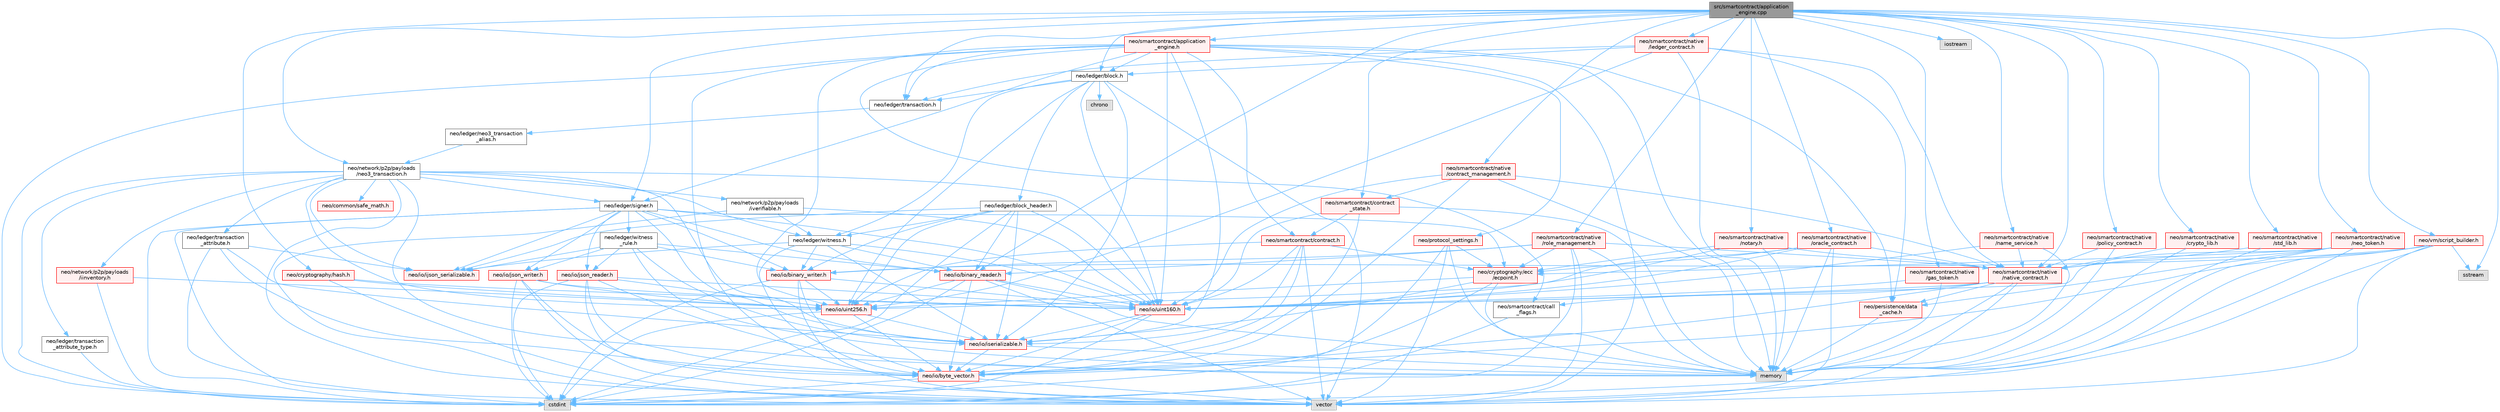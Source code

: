 digraph "src/smartcontract/application_engine.cpp"
{
 // LATEX_PDF_SIZE
  bgcolor="transparent";
  edge [fontname=Helvetica,fontsize=10,labelfontname=Helvetica,labelfontsize=10];
  node [fontname=Helvetica,fontsize=10,shape=box,height=0.2,width=0.4];
  Node1 [id="Node000001",label="src/smartcontract/application\l_engine.cpp",height=0.2,width=0.4,color="gray40", fillcolor="grey60", style="filled", fontcolor="black",tooltip=" "];
  Node1 -> Node2 [id="edge1_Node000001_Node000002",color="steelblue1",style="solid",tooltip=" "];
  Node2 [id="Node000002",label="neo/ledger/block.h",height=0.2,width=0.4,color="grey40", fillcolor="white", style="filled",URL="$ledger_2block_8h.html",tooltip=" "];
  Node2 -> Node3 [id="edge2_Node000002_Node000003",color="steelblue1",style="solid",tooltip=" "];
  Node3 [id="Node000003",label="neo/io/iserializable.h",height=0.2,width=0.4,color="red", fillcolor="#FFF0F0", style="filled",URL="$iserializable_8h.html",tooltip=" "];
  Node3 -> Node10 [id="edge3_Node000003_Node000010",color="steelblue1",style="solid",tooltip=" "];
  Node10 [id="Node000010",label="neo/io/byte_vector.h",height=0.2,width=0.4,color="red", fillcolor="#FFF0F0", style="filled",URL="$io_2byte__vector_8h.html",tooltip=" "];
  Node10 -> Node5 [id="edge4_Node000010_Node000005",color="steelblue1",style="solid",tooltip=" "];
  Node5 [id="Node000005",label="cstdint",height=0.2,width=0.4,color="grey60", fillcolor="#E0E0E0", style="filled",tooltip=" "];
  Node10 -> Node9 [id="edge5_Node000010_Node000009",color="steelblue1",style="solid",tooltip=" "];
  Node9 [id="Node000009",label="vector",height=0.2,width=0.4,color="grey60", fillcolor="#E0E0E0", style="filled",tooltip=" "];
  Node3 -> Node11 [id="edge6_Node000003_Node000011",color="steelblue1",style="solid",tooltip=" "];
  Node11 [id="Node000011",label="memory",height=0.2,width=0.4,color="grey60", fillcolor="#E0E0E0", style="filled",tooltip=" "];
  Node2 -> Node12 [id="edge7_Node000002_Node000012",color="steelblue1",style="solid",tooltip=" "];
  Node12 [id="Node000012",label="neo/io/uint160.h",height=0.2,width=0.4,color="red", fillcolor="#FFF0F0", style="filled",URL="$uint160_8h.html",tooltip=" "];
  Node12 -> Node10 [id="edge8_Node000012_Node000010",color="steelblue1",style="solid",tooltip=" "];
  Node12 -> Node3 [id="edge9_Node000012_Node000003",color="steelblue1",style="solid",tooltip=" "];
  Node12 -> Node5 [id="edge10_Node000012_Node000005",color="steelblue1",style="solid",tooltip=" "];
  Node2 -> Node15 [id="edge11_Node000002_Node000015",color="steelblue1",style="solid",tooltip=" "];
  Node15 [id="Node000015",label="neo/io/uint256.h",height=0.2,width=0.4,color="red", fillcolor="#FFF0F0", style="filled",URL="$uint256_8h.html",tooltip=" "];
  Node15 -> Node10 [id="edge12_Node000015_Node000010",color="steelblue1",style="solid",tooltip=" "];
  Node15 -> Node3 [id="edge13_Node000015_Node000003",color="steelblue1",style="solid",tooltip=" "];
  Node15 -> Node5 [id="edge14_Node000015_Node000005",color="steelblue1",style="solid",tooltip=" "];
  Node2 -> Node17 [id="edge15_Node000002_Node000017",color="steelblue1",style="solid",tooltip=" "];
  Node17 [id="Node000017",label="neo/ledger/block_header.h",height=0.2,width=0.4,color="grey40", fillcolor="white", style="filled",URL="$block__header_8h.html",tooltip=" "];
  Node17 -> Node18 [id="edge16_Node000017_Node000018",color="steelblue1",style="solid",tooltip=" "];
  Node18 [id="Node000018",label="neo/io/binary_reader.h",height=0.2,width=0.4,color="red", fillcolor="#FFF0F0", style="filled",URL="$binary__reader_8h.html",tooltip=" "];
  Node18 -> Node10 [id="edge17_Node000018_Node000010",color="steelblue1",style="solid",tooltip=" "];
  Node18 -> Node12 [id="edge18_Node000018_Node000012",color="steelblue1",style="solid",tooltip=" "];
  Node18 -> Node15 [id="edge19_Node000018_Node000015",color="steelblue1",style="solid",tooltip=" "];
  Node18 -> Node5 [id="edge20_Node000018_Node000005",color="steelblue1",style="solid",tooltip=" "];
  Node18 -> Node11 [id="edge21_Node000018_Node000011",color="steelblue1",style="solid",tooltip=" "];
  Node18 -> Node9 [id="edge22_Node000018_Node000009",color="steelblue1",style="solid",tooltip=" "];
  Node17 -> Node23 [id="edge23_Node000017_Node000023",color="steelblue1",style="solid",tooltip=" "];
  Node23 [id="Node000023",label="neo/io/binary_writer.h",height=0.2,width=0.4,color="red", fillcolor="#FFF0F0", style="filled",URL="$binary__writer_8h.html",tooltip=" "];
  Node23 -> Node10 [id="edge24_Node000023_Node000010",color="steelblue1",style="solid",tooltip=" "];
  Node23 -> Node12 [id="edge25_Node000023_Node000012",color="steelblue1",style="solid",tooltip=" "];
  Node23 -> Node15 [id="edge26_Node000023_Node000015",color="steelblue1",style="solid",tooltip=" "];
  Node23 -> Node5 [id="edge27_Node000023_Node000005",color="steelblue1",style="solid",tooltip=" "];
  Node23 -> Node9 [id="edge28_Node000023_Node000009",color="steelblue1",style="solid",tooltip=" "];
  Node17 -> Node25 [id="edge29_Node000017_Node000025",color="steelblue1",style="solid",tooltip=" "];
  Node25 [id="Node000025",label="neo/io/ijson_serializable.h",height=0.2,width=0.4,color="red", fillcolor="#FFF0F0", style="filled",URL="$ijson__serializable_8h.html",tooltip=" "];
  Node17 -> Node3 [id="edge30_Node000017_Node000003",color="steelblue1",style="solid",tooltip=" "];
  Node17 -> Node12 [id="edge31_Node000017_Node000012",color="steelblue1",style="solid",tooltip=" "];
  Node17 -> Node15 [id="edge32_Node000017_Node000015",color="steelblue1",style="solid",tooltip=" "];
  Node17 -> Node49 [id="edge33_Node000017_Node000049",color="steelblue1",style="solid",tooltip=" "];
  Node49 [id="Node000049",label="neo/ledger/witness.h",height=0.2,width=0.4,color="grey40", fillcolor="white", style="filled",URL="$ledger_2witness_8h.html",tooltip=" "];
  Node49 -> Node18 [id="edge34_Node000049_Node000018",color="steelblue1",style="solid",tooltip=" "];
  Node49 -> Node23 [id="edge35_Node000049_Node000023",color="steelblue1",style="solid",tooltip=" "];
  Node49 -> Node10 [id="edge36_Node000049_Node000010",color="steelblue1",style="solid",tooltip=" "];
  Node49 -> Node25 [id="edge37_Node000049_Node000025",color="steelblue1",style="solid",tooltip=" "];
  Node49 -> Node3 [id="edge38_Node000049_Node000003",color="steelblue1",style="solid",tooltip=" "];
  Node49 -> Node12 [id="edge39_Node000049_Node000012",color="steelblue1",style="solid",tooltip=" "];
  Node17 -> Node5 [id="edge40_Node000017_Node000005",color="steelblue1",style="solid",tooltip=" "];
  Node2 -> Node50 [id="edge41_Node000002_Node000050",color="steelblue1",style="solid",tooltip=" "];
  Node50 [id="Node000050",label="neo/ledger/transaction.h",height=0.2,width=0.4,color="grey40", fillcolor="white", style="filled",URL="$ledger_2transaction_8h.html",tooltip=" "];
  Node50 -> Node51 [id="edge42_Node000050_Node000051",color="steelblue1",style="solid",tooltip=" "];
  Node51 [id="Node000051",label="neo/ledger/neo3_transaction\l_alias.h",height=0.2,width=0.4,color="grey40", fillcolor="white", style="filled",URL="$neo3__transaction__alias_8h.html",tooltip=" "];
  Node51 -> Node52 [id="edge43_Node000051_Node000052",color="steelblue1",style="solid",tooltip=" "];
  Node52 [id="Node000052",label="neo/network/p2p/payloads\l/neo3_transaction.h",height=0.2,width=0.4,color="grey40", fillcolor="white", style="filled",URL="$neo3__transaction_8h.html",tooltip=" "];
  Node52 -> Node53 [id="edge44_Node000052_Node000053",color="steelblue1",style="solid",tooltip=" "];
  Node53 [id="Node000053",label="neo/common/safe_math.h",height=0.2,width=0.4,color="red", fillcolor="#FFF0F0", style="filled",URL="$safe__math_8h.html",tooltip=" "];
  Node52 -> Node25 [id="edge45_Node000052_Node000025",color="steelblue1",style="solid",tooltip=" "];
  Node52 -> Node3 [id="edge46_Node000052_Node000003",color="steelblue1",style="solid",tooltip=" "];
  Node52 -> Node12 [id="edge47_Node000052_Node000012",color="steelblue1",style="solid",tooltip=" "];
  Node52 -> Node15 [id="edge48_Node000052_Node000015",color="steelblue1",style="solid",tooltip=" "];
  Node52 -> Node54 [id="edge49_Node000052_Node000054",color="steelblue1",style="solid",tooltip=" "];
  Node54 [id="Node000054",label="neo/ledger/signer.h",height=0.2,width=0.4,color="grey40", fillcolor="white", style="filled",URL="$signer_8h.html",tooltip=" "];
  Node54 -> Node55 [id="edge50_Node000054_Node000055",color="steelblue1",style="solid",tooltip=" "];
  Node55 [id="Node000055",label="neo/cryptography/ecc\l/ecpoint.h",height=0.2,width=0.4,color="red", fillcolor="#FFF0F0", style="filled",URL="$ecpoint_8h.html",tooltip=" "];
  Node55 -> Node10 [id="edge51_Node000055_Node000010",color="steelblue1",style="solid",tooltip=" "];
  Node55 -> Node3 [id="edge52_Node000055_Node000003",color="steelblue1",style="solid",tooltip=" "];
  Node55 -> Node15 [id="edge53_Node000055_Node000015",color="steelblue1",style="solid",tooltip=" "];
  Node55 -> Node11 [id="edge54_Node000055_Node000011",color="steelblue1",style="solid",tooltip=" "];
  Node54 -> Node18 [id="edge55_Node000054_Node000018",color="steelblue1",style="solid",tooltip=" "];
  Node54 -> Node23 [id="edge56_Node000054_Node000023",color="steelblue1",style="solid",tooltip=" "];
  Node54 -> Node25 [id="edge57_Node000054_Node000025",color="steelblue1",style="solid",tooltip=" "];
  Node54 -> Node3 [id="edge58_Node000054_Node000003",color="steelblue1",style="solid",tooltip=" "];
  Node54 -> Node56 [id="edge59_Node000054_Node000056",color="steelblue1",style="solid",tooltip=" "];
  Node56 [id="Node000056",label="neo/io/json_reader.h",height=0.2,width=0.4,color="red", fillcolor="#FFF0F0", style="filled",URL="$json__reader_8h.html",tooltip=" "];
  Node56 -> Node10 [id="edge60_Node000056_Node000010",color="steelblue1",style="solid",tooltip=" "];
  Node56 -> Node12 [id="edge61_Node000056_Node000012",color="steelblue1",style="solid",tooltip=" "];
  Node56 -> Node15 [id="edge62_Node000056_Node000015",color="steelblue1",style="solid",tooltip=" "];
  Node56 -> Node5 [id="edge63_Node000056_Node000005",color="steelblue1",style="solid",tooltip=" "];
  Node56 -> Node11 [id="edge64_Node000056_Node000011",color="steelblue1",style="solid",tooltip=" "];
  Node56 -> Node9 [id="edge65_Node000056_Node000009",color="steelblue1",style="solid",tooltip=" "];
  Node54 -> Node58 [id="edge66_Node000054_Node000058",color="steelblue1",style="solid",tooltip=" "];
  Node58 [id="Node000058",label="neo/io/json_writer.h",height=0.2,width=0.4,color="red", fillcolor="#FFF0F0", style="filled",URL="$json__writer_8h.html",tooltip=" "];
  Node58 -> Node10 [id="edge67_Node000058_Node000010",color="steelblue1",style="solid",tooltip=" "];
  Node58 -> Node12 [id="edge68_Node000058_Node000012",color="steelblue1",style="solid",tooltip=" "];
  Node58 -> Node15 [id="edge69_Node000058_Node000015",color="steelblue1",style="solid",tooltip=" "];
  Node58 -> Node5 [id="edge70_Node000058_Node000005",color="steelblue1",style="solid",tooltip=" "];
  Node58 -> Node9 [id="edge71_Node000058_Node000009",color="steelblue1",style="solid",tooltip=" "];
  Node54 -> Node12 [id="edge72_Node000054_Node000012",color="steelblue1",style="solid",tooltip=" "];
  Node54 -> Node59 [id="edge73_Node000054_Node000059",color="steelblue1",style="solid",tooltip=" "];
  Node59 [id="Node000059",label="neo/ledger/witness\l_rule.h",height=0.2,width=0.4,color="grey40", fillcolor="white", style="filled",URL="$witness__rule_8h.html",tooltip=" "];
  Node59 -> Node18 [id="edge74_Node000059_Node000018",color="steelblue1",style="solid",tooltip=" "];
  Node59 -> Node23 [id="edge75_Node000059_Node000023",color="steelblue1",style="solid",tooltip=" "];
  Node59 -> Node25 [id="edge76_Node000059_Node000025",color="steelblue1",style="solid",tooltip=" "];
  Node59 -> Node3 [id="edge77_Node000059_Node000003",color="steelblue1",style="solid",tooltip=" "];
  Node59 -> Node56 [id="edge78_Node000059_Node000056",color="steelblue1",style="solid",tooltip=" "];
  Node59 -> Node58 [id="edge79_Node000059_Node000058",color="steelblue1",style="solid",tooltip=" "];
  Node59 -> Node11 [id="edge80_Node000059_Node000011",color="steelblue1",style="solid",tooltip=" "];
  Node54 -> Node5 [id="edge81_Node000054_Node000005",color="steelblue1",style="solid",tooltip=" "];
  Node54 -> Node9 [id="edge82_Node000054_Node000009",color="steelblue1",style="solid",tooltip=" "];
  Node52 -> Node60 [id="edge83_Node000052_Node000060",color="steelblue1",style="solid",tooltip=" "];
  Node60 [id="Node000060",label="neo/ledger/transaction\l_attribute.h",height=0.2,width=0.4,color="grey40", fillcolor="white", style="filled",URL="$transaction__attribute_8h.html",tooltip=" "];
  Node60 -> Node10 [id="edge84_Node000060_Node000010",color="steelblue1",style="solid",tooltip=" "];
  Node60 -> Node25 [id="edge85_Node000060_Node000025",color="steelblue1",style="solid",tooltip=" "];
  Node60 -> Node3 [id="edge86_Node000060_Node000003",color="steelblue1",style="solid",tooltip=" "];
  Node60 -> Node5 [id="edge87_Node000060_Node000005",color="steelblue1",style="solid",tooltip=" "];
  Node52 -> Node61 [id="edge88_Node000052_Node000061",color="steelblue1",style="solid",tooltip=" "];
  Node61 [id="Node000061",label="neo/ledger/transaction\l_attribute_type.h",height=0.2,width=0.4,color="grey40", fillcolor="white", style="filled",URL="$transaction__attribute__type_8h.html",tooltip=" "];
  Node61 -> Node5 [id="edge89_Node000061_Node000005",color="steelblue1",style="solid",tooltip=" "];
  Node52 -> Node49 [id="edge90_Node000052_Node000049",color="steelblue1",style="solid",tooltip=" "];
  Node52 -> Node62 [id="edge91_Node000052_Node000062",color="steelblue1",style="solid",tooltip=" "];
  Node62 [id="Node000062",label="neo/network/p2p/payloads\l/iinventory.h",height=0.2,width=0.4,color="red", fillcolor="#FFF0F0", style="filled",URL="$payloads_2iinventory_8h.html",tooltip=" "];
  Node62 -> Node15 [id="edge92_Node000062_Node000015",color="steelblue1",style="solid",tooltip=" "];
  Node62 -> Node5 [id="edge93_Node000062_Node000005",color="steelblue1",style="solid",tooltip=" "];
  Node52 -> Node64 [id="edge94_Node000052_Node000064",color="steelblue1",style="solid",tooltip=" "];
  Node64 [id="Node000064",label="neo/network/p2p/payloads\l/iverifiable.h",height=0.2,width=0.4,color="grey40", fillcolor="white", style="filled",URL="$iverifiable_8h.html",tooltip=" "];
  Node64 -> Node12 [id="edge95_Node000064_Node000012",color="steelblue1",style="solid",tooltip=" "];
  Node64 -> Node49 [id="edge96_Node000064_Node000049",color="steelblue1",style="solid",tooltip=" "];
  Node64 -> Node9 [id="edge97_Node000064_Node000009",color="steelblue1",style="solid",tooltip=" "];
  Node52 -> Node5 [id="edge98_Node000052_Node000005",color="steelblue1",style="solid",tooltip=" "];
  Node52 -> Node11 [id="edge99_Node000052_Node000011",color="steelblue1",style="solid",tooltip=" "];
  Node52 -> Node9 [id="edge100_Node000052_Node000009",color="steelblue1",style="solid",tooltip=" "];
  Node2 -> Node49 [id="edge101_Node000002_Node000049",color="steelblue1",style="solid",tooltip=" "];
  Node2 -> Node65 [id="edge102_Node000002_Node000065",color="steelblue1",style="solid",tooltip=" "];
  Node65 [id="Node000065",label="chrono",height=0.2,width=0.4,color="grey60", fillcolor="#E0E0E0", style="filled",tooltip=" "];
  Node2 -> Node9 [id="edge103_Node000002_Node000009",color="steelblue1",style="solid",tooltip=" "];
  Node1 -> Node54 [id="edge104_Node000001_Node000054",color="steelblue1",style="solid",tooltip=" "];
  Node1 -> Node50 [id="edge105_Node000001_Node000050",color="steelblue1",style="solid",tooltip=" "];
  Node1 -> Node52 [id="edge106_Node000001_Node000052",color="steelblue1",style="solid",tooltip=" "];
  Node1 -> Node66 [id="edge107_Node000001_Node000066",color="steelblue1",style="solid",tooltip=" "];
  Node66 [id="Node000066",label="neo/smartcontract/application\l_engine.h",height=0.2,width=0.4,color="red", fillcolor="#FFF0F0", style="filled",URL="$application__engine_8h.html",tooltip=" "];
  Node66 -> Node10 [id="edge108_Node000066_Node000010",color="steelblue1",style="solid",tooltip=" "];
  Node66 -> Node3 [id="edge109_Node000066_Node000003",color="steelblue1",style="solid",tooltip=" "];
  Node66 -> Node12 [id="edge110_Node000066_Node000012",color="steelblue1",style="solid",tooltip=" "];
  Node66 -> Node15 [id="edge111_Node000066_Node000015",color="steelblue1",style="solid",tooltip=" "];
  Node66 -> Node2 [id="edge112_Node000066_Node000002",color="steelblue1",style="solid",tooltip=" "];
  Node66 -> Node54 [id="edge113_Node000066_Node000054",color="steelblue1",style="solid",tooltip=" "];
  Node66 -> Node50 [id="edge114_Node000066_Node000050",color="steelblue1",style="solid",tooltip=" "];
  Node66 -> Node67 [id="edge115_Node000066_Node000067",color="steelblue1",style="solid",tooltip=" "];
  Node67 [id="Node000067",label="neo/persistence/data\l_cache.h",height=0.2,width=0.4,color="red", fillcolor="#FFF0F0", style="filled",URL="$data__cache_8h.html",tooltip=" "];
  Node67 -> Node11 [id="edge116_Node000067_Node000011",color="steelblue1",style="solid",tooltip=" "];
  Node66 -> Node79 [id="edge117_Node000066_Node000079",color="steelblue1",style="solid",tooltip=" "];
  Node79 [id="Node000079",label="neo/protocol_settings.h",height=0.2,width=0.4,color="red", fillcolor="#FFF0F0", style="filled",URL="$protocol__settings_8h.html",tooltip=" "];
  Node79 -> Node55 [id="edge118_Node000079_Node000055",color="steelblue1",style="solid",tooltip=" "];
  Node79 -> Node5 [id="edge119_Node000079_Node000005",color="steelblue1",style="solid",tooltip=" "];
  Node79 -> Node11 [id="edge120_Node000079_Node000011",color="steelblue1",style="solid",tooltip=" "];
  Node79 -> Node9 [id="edge121_Node000079_Node000009",color="steelblue1",style="solid",tooltip=" "];
  Node66 -> Node81 [id="edge122_Node000066_Node000081",color="steelblue1",style="solid",tooltip=" "];
  Node81 [id="Node000081",label="neo/smartcontract/call\l_flags.h",height=0.2,width=0.4,color="grey40", fillcolor="white", style="filled",URL="$call__flags_8h.html",tooltip=" "];
  Node81 -> Node5 [id="edge123_Node000081_Node000005",color="steelblue1",style="solid",tooltip=" "];
  Node66 -> Node82 [id="edge124_Node000066_Node000082",color="steelblue1",style="solid",tooltip=" "];
  Node82 [id="Node000082",label="neo/smartcontract/contract.h",height=0.2,width=0.4,color="red", fillcolor="#FFF0F0", style="filled",URL="$contract_8h.html",tooltip=" "];
  Node82 -> Node55 [id="edge125_Node000082_Node000055",color="steelblue1",style="solid",tooltip=" "];
  Node82 -> Node10 [id="edge126_Node000082_Node000010",color="steelblue1",style="solid",tooltip=" "];
  Node82 -> Node3 [id="edge127_Node000082_Node000003",color="steelblue1",style="solid",tooltip=" "];
  Node82 -> Node12 [id="edge128_Node000082_Node000012",color="steelblue1",style="solid",tooltip=" "];
  Node82 -> Node15 [id="edge129_Node000082_Node000015",color="steelblue1",style="solid",tooltip=" "];
  Node82 -> Node9 [id="edge130_Node000082_Node000009",color="steelblue1",style="solid",tooltip=" "];
  Node66 -> Node5 [id="edge131_Node000066_Node000005",color="steelblue1",style="solid",tooltip=" "];
  Node66 -> Node11 [id="edge132_Node000066_Node000011",color="steelblue1",style="solid",tooltip=" "];
  Node66 -> Node9 [id="edge133_Node000066_Node000009",color="steelblue1",style="solid",tooltip=" "];
  Node1 -> Node100 [id="edge134_Node000001_Node000100",color="steelblue1",style="solid",tooltip=" "];
  Node100 [id="Node000100",label="neo/smartcontract/native\l/contract_management.h",height=0.2,width=0.4,color="red", fillcolor="#FFF0F0", style="filled",URL="$contract__management_8h.html",tooltip=" "];
  Node100 -> Node10 [id="edge135_Node000100_Node000010",color="steelblue1",style="solid",tooltip=" "];
  Node100 -> Node12 [id="edge136_Node000100_Node000012",color="steelblue1",style="solid",tooltip=" "];
  Node100 -> Node101 [id="edge137_Node000100_Node000101",color="steelblue1",style="solid",tooltip=" "];
  Node101 [id="Node000101",label="neo/smartcontract/contract\l_state.h",height=0.2,width=0.4,color="red", fillcolor="#FFF0F0", style="filled",URL="$contract__state_8h.html",tooltip=" "];
  Node101 -> Node10 [id="edge138_Node000101_Node000010",color="steelblue1",style="solid",tooltip=" "];
  Node101 -> Node12 [id="edge139_Node000101_Node000012",color="steelblue1",style="solid",tooltip=" "];
  Node101 -> Node11 [id="edge140_Node000101_Node000011",color="steelblue1",style="solid",tooltip=" "];
  Node101 -> Node82 [id="edge141_Node000101_Node000082",color="steelblue1",style="solid",tooltip=" "];
  Node100 -> Node104 [id="edge142_Node000100_Node000104",color="steelblue1",style="solid",tooltip=" "];
  Node104 [id="Node000104",label="neo/smartcontract/native\l/native_contract.h",height=0.2,width=0.4,color="red", fillcolor="#FFF0F0", style="filled",URL="$native_2native__contract_8h.html",tooltip=" "];
  Node104 -> Node10 [id="edge143_Node000104_Node000010",color="steelblue1",style="solid",tooltip=" "];
  Node104 -> Node12 [id="edge144_Node000104_Node000012",color="steelblue1",style="solid",tooltip=" "];
  Node104 -> Node67 [id="edge145_Node000104_Node000067",color="steelblue1",style="solid",tooltip=" "];
  Node104 -> Node81 [id="edge146_Node000104_Node000081",color="steelblue1",style="solid",tooltip=" "];
  Node104 -> Node11 [id="edge147_Node000104_Node000011",color="steelblue1",style="solid",tooltip=" "];
  Node104 -> Node9 [id="edge148_Node000104_Node000009",color="steelblue1",style="solid",tooltip=" "];
  Node100 -> Node11 [id="edge149_Node000100_Node000011",color="steelblue1",style="solid",tooltip=" "];
  Node1 -> Node105 [id="edge150_Node000001_Node000105",color="steelblue1",style="solid",tooltip=" "];
  Node105 [id="Node000105",label="neo/smartcontract/native\l/gas_token.h",height=0.2,width=0.4,color="red", fillcolor="#FFF0F0", style="filled",URL="$gas__token_8h.html",tooltip=" "];
  Node105 -> Node12 [id="edge151_Node000105_Node000012",color="steelblue1",style="solid",tooltip=" "];
  Node105 -> Node11 [id="edge152_Node000105_Node000011",color="steelblue1",style="solid",tooltip=" "];
  Node1 -> Node107 [id="edge153_Node000001_Node000107",color="steelblue1",style="solid",tooltip=" "];
  Node107 [id="Node000107",label="neo/smartcontract/native\l/ledger_contract.h",height=0.2,width=0.4,color="red", fillcolor="#FFF0F0", style="filled",URL="$ledger__contract_8h.html",tooltip=" "];
  Node107 -> Node15 [id="edge154_Node000107_Node000015",color="steelblue1",style="solid",tooltip=" "];
  Node107 -> Node2 [id="edge155_Node000107_Node000002",color="steelblue1",style="solid",tooltip=" "];
  Node107 -> Node50 [id="edge156_Node000107_Node000050",color="steelblue1",style="solid",tooltip=" "];
  Node107 -> Node67 [id="edge157_Node000107_Node000067",color="steelblue1",style="solid",tooltip=" "];
  Node107 -> Node104 [id="edge158_Node000107_Node000104",color="steelblue1",style="solid",tooltip=" "];
  Node107 -> Node11 [id="edge159_Node000107_Node000011",color="steelblue1",style="solid",tooltip=" "];
  Node1 -> Node104 [id="edge160_Node000001_Node000104",color="steelblue1",style="solid",tooltip=" "];
  Node1 -> Node109 [id="edge161_Node000001_Node000109",color="steelblue1",style="solid",tooltip=" "];
  Node109 [id="Node000109",label="neo/smartcontract/native\l/neo_token.h",height=0.2,width=0.4,color="red", fillcolor="#FFF0F0", style="filled",URL="$neo__token_8h.html",tooltip=" "];
  Node109 -> Node55 [id="edge162_Node000109_Node000055",color="steelblue1",style="solid",tooltip=" "];
  Node109 -> Node12 [id="edge163_Node000109_Node000012",color="steelblue1",style="solid",tooltip=" "];
  Node109 -> Node67 [id="edge164_Node000109_Node000067",color="steelblue1",style="solid",tooltip=" "];
  Node109 -> Node104 [id="edge165_Node000109_Node000104",color="steelblue1",style="solid",tooltip=" "];
  Node109 -> Node11 [id="edge166_Node000109_Node000011",color="steelblue1",style="solid",tooltip=" "];
  Node109 -> Node9 [id="edge167_Node000109_Node000009",color="steelblue1",style="solid",tooltip=" "];
  Node1 -> Node110 [id="edge168_Node000001_Node000110",color="steelblue1",style="solid",tooltip=" "];
  Node110 [id="Node000110",label="neo/smartcontract/native\l/policy_contract.h",height=0.2,width=0.4,color="red", fillcolor="#FFF0F0", style="filled",URL="$policy__contract_8h.html",tooltip=" "];
  Node110 -> Node104 [id="edge169_Node000110_Node000104",color="steelblue1",style="solid",tooltip=" "];
  Node110 -> Node11 [id="edge170_Node000110_Node000011",color="steelblue1",style="solid",tooltip=" "];
  Node1 -> Node111 [id="edge171_Node000001_Node000111",color="steelblue1",style="solid",tooltip=" "];
  Node111 [id="Node000111",label="neo/smartcontract/native\l/role_management.h",height=0.2,width=0.4,color="red", fillcolor="#FFF0F0", style="filled",URL="$role__management_8h.html",tooltip=" "];
  Node111 -> Node55 [id="edge172_Node000111_Node000055",color="steelblue1",style="solid",tooltip=" "];
  Node111 -> Node18 [id="edge173_Node000111_Node000018",color="steelblue1",style="solid",tooltip=" "];
  Node111 -> Node23 [id="edge174_Node000111_Node000023",color="steelblue1",style="solid",tooltip=" "];
  Node111 -> Node104 [id="edge175_Node000111_Node000104",color="steelblue1",style="solid",tooltip=" "];
  Node111 -> Node5 [id="edge176_Node000111_Node000005",color="steelblue1",style="solid",tooltip=" "];
  Node111 -> Node11 [id="edge177_Node000111_Node000011",color="steelblue1",style="solid",tooltip=" "];
  Node111 -> Node9 [id="edge178_Node000111_Node000009",color="steelblue1",style="solid",tooltip=" "];
  Node1 -> Node112 [id="edge179_Node000001_Node000112",color="steelblue1",style="solid",tooltip=" "];
  Node112 [id="Node000112",label="iostream",height=0.2,width=0.4,color="grey60", fillcolor="#E0E0E0", style="filled",tooltip=" "];
  Node1 -> Node113 [id="edge180_Node000001_Node000113",color="steelblue1",style="solid",tooltip=" "];
  Node113 [id="Node000113",label="neo/cryptography/hash.h",height=0.2,width=0.4,color="red", fillcolor="#FFF0F0", style="filled",URL="$hash_8h.html",tooltip=" "];
  Node113 -> Node12 [id="edge181_Node000113_Node000012",color="steelblue1",style="solid",tooltip=" "];
  Node113 -> Node15 [id="edge182_Node000113_Node000015",color="steelblue1",style="solid",tooltip=" "];
  Node113 -> Node9 [id="edge183_Node000113_Node000009",color="steelblue1",style="solid",tooltip=" "];
  Node1 -> Node18 [id="edge184_Node000001_Node000018",color="steelblue1",style="solid",tooltip=" "];
  Node1 -> Node101 [id="edge185_Node000001_Node000101",color="steelblue1",style="solid",tooltip=" "];
  Node1 -> Node114 [id="edge186_Node000001_Node000114",color="steelblue1",style="solid",tooltip=" "];
  Node114 [id="Node000114",label="neo/smartcontract/native\l/crypto_lib.h",height=0.2,width=0.4,color="red", fillcolor="#FFF0F0", style="filled",URL="$crypto__lib_8h.html",tooltip=" "];
  Node114 -> Node104 [id="edge187_Node000114_Node000104",color="steelblue1",style="solid",tooltip=" "];
  Node114 -> Node11 [id="edge188_Node000114_Node000011",color="steelblue1",style="solid",tooltip=" "];
  Node1 -> Node115 [id="edge189_Node000001_Node000115",color="steelblue1",style="solid",tooltip=" "];
  Node115 [id="Node000115",label="neo/smartcontract/native\l/name_service.h",height=0.2,width=0.4,color="red", fillcolor="#FFF0F0", style="filled",URL="$name__service_8h.html",tooltip=" "];
  Node115 -> Node12 [id="edge190_Node000115_Node000012",color="steelblue1",style="solid",tooltip=" "];
  Node115 -> Node104 [id="edge191_Node000115_Node000104",color="steelblue1",style="solid",tooltip=" "];
  Node115 -> Node11 [id="edge192_Node000115_Node000011",color="steelblue1",style="solid",tooltip=" "];
  Node1 -> Node116 [id="edge193_Node000001_Node000116",color="steelblue1",style="solid",tooltip=" "];
  Node116 [id="Node000116",label="neo/smartcontract/native\l/notary.h",height=0.2,width=0.4,color="red", fillcolor="#FFF0F0", style="filled",URL="$notary_8h.html",tooltip=" "];
  Node116 -> Node55 [id="edge194_Node000116_Node000055",color="steelblue1",style="solid",tooltip=" "];
  Node116 -> Node12 [id="edge195_Node000116_Node000012",color="steelblue1",style="solid",tooltip=" "];
  Node116 -> Node104 [id="edge196_Node000116_Node000104",color="steelblue1",style="solid",tooltip=" "];
  Node116 -> Node11 [id="edge197_Node000116_Node000011",color="steelblue1",style="solid",tooltip=" "];
  Node1 -> Node119 [id="edge198_Node000001_Node000119",color="steelblue1",style="solid",tooltip=" "];
  Node119 [id="Node000119",label="neo/smartcontract/native\l/oracle_contract.h",height=0.2,width=0.4,color="red", fillcolor="#FFF0F0", style="filled",URL="$oracle__contract_8h.html",tooltip=" "];
  Node119 -> Node55 [id="edge199_Node000119_Node000055",color="steelblue1",style="solid",tooltip=" "];
  Node119 -> Node12 [id="edge200_Node000119_Node000012",color="steelblue1",style="solid",tooltip=" "];
  Node119 -> Node15 [id="edge201_Node000119_Node000015",color="steelblue1",style="solid",tooltip=" "];
  Node119 -> Node104 [id="edge202_Node000119_Node000104",color="steelblue1",style="solid",tooltip=" "];
  Node119 -> Node11 [id="edge203_Node000119_Node000011",color="steelblue1",style="solid",tooltip=" "];
  Node119 -> Node9 [id="edge204_Node000119_Node000009",color="steelblue1",style="solid",tooltip=" "];
  Node1 -> Node122 [id="edge205_Node000001_Node000122",color="steelblue1",style="solid",tooltip=" "];
  Node122 [id="Node000122",label="neo/smartcontract/native\l/std_lib.h",height=0.2,width=0.4,color="red", fillcolor="#FFF0F0", style="filled",URL="$std__lib_8h.html",tooltip=" "];
  Node122 -> Node104 [id="edge206_Node000122_Node000104",color="steelblue1",style="solid",tooltip=" "];
  Node122 -> Node11 [id="edge207_Node000122_Node000011",color="steelblue1",style="solid",tooltip=" "];
  Node1 -> Node123 [id="edge208_Node000001_Node000123",color="steelblue1",style="solid",tooltip=" "];
  Node123 [id="Node000123",label="neo/vm/script_builder.h",height=0.2,width=0.4,color="red", fillcolor="#FFF0F0", style="filled",URL="$script__builder_8h.html",tooltip=" "];
  Node123 -> Node23 [id="edge209_Node000123_Node000023",color="steelblue1",style="solid",tooltip=" "];
  Node123 -> Node10 [id="edge210_Node000123_Node000010",color="steelblue1",style="solid",tooltip=" "];
  Node123 -> Node5 [id="edge211_Node000123_Node000005",color="steelblue1",style="solid",tooltip=" "];
  Node123 -> Node11 [id="edge212_Node000123_Node000011",color="steelblue1",style="solid",tooltip=" "];
  Node123 -> Node74 [id="edge213_Node000123_Node000074",color="steelblue1",style="solid",tooltip=" "];
  Node74 [id="Node000074",label="sstream",height=0.2,width=0.4,color="grey60", fillcolor="#E0E0E0", style="filled",tooltip=" "];
  Node123 -> Node9 [id="edge214_Node000123_Node000009",color="steelblue1",style="solid",tooltip=" "];
  Node1 -> Node74 [id="edge215_Node000001_Node000074",color="steelblue1",style="solid",tooltip=" "];
}
